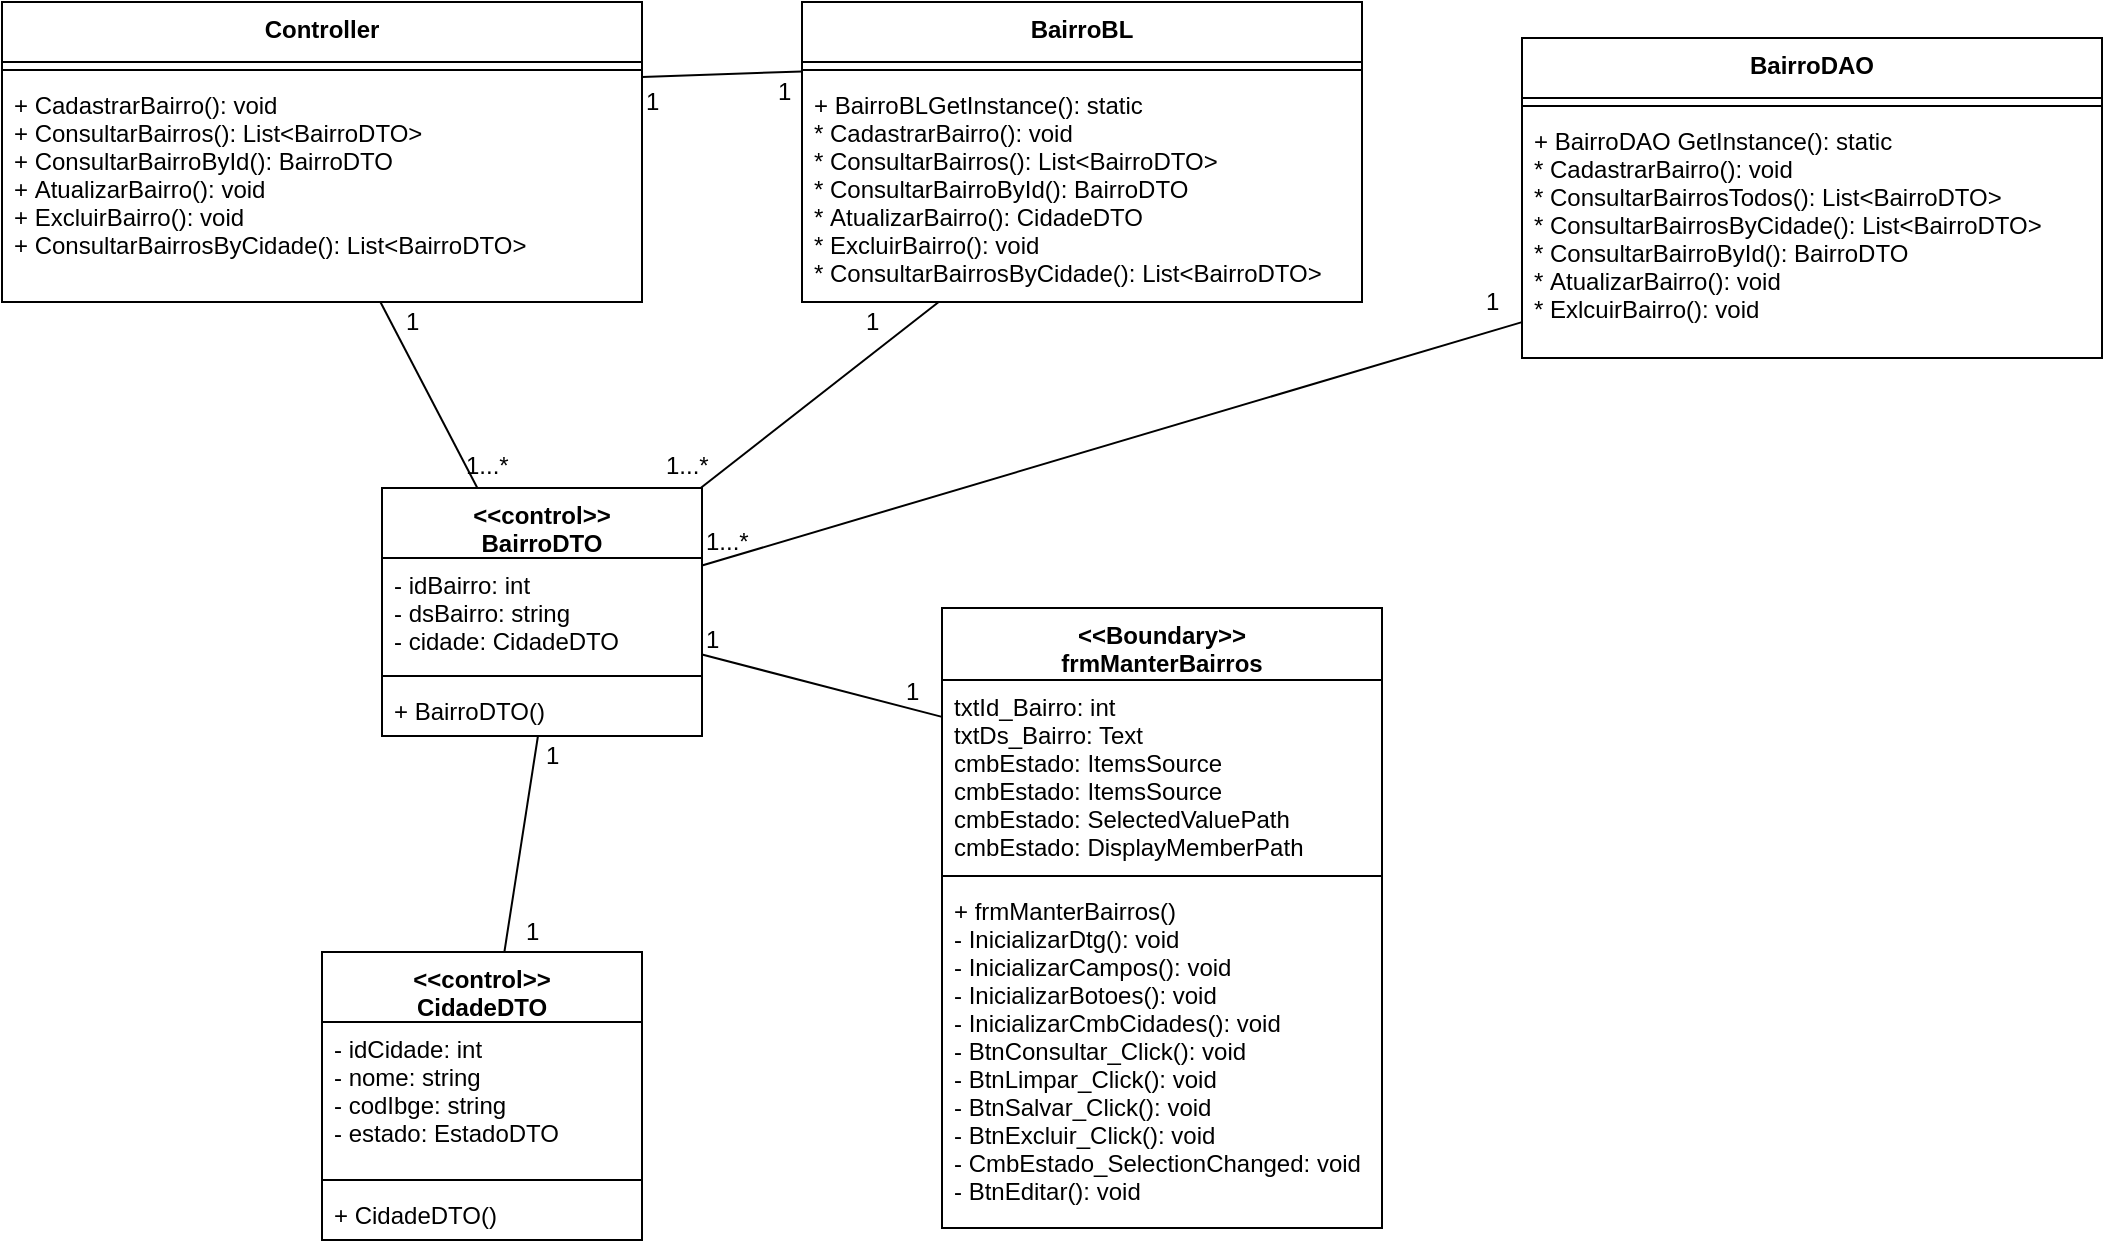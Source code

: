 <mxfile version="11.3.0" type="device" pages="1"><diagram id="92oXycKWPpKpiesMozeW" name="Page-1"><mxGraphModel dx="854" dy="496" grid="1" gridSize="10" guides="1" tooltips="1" connect="1" arrows="1" fold="1" page="1" pageScale="1" pageWidth="827" pageHeight="1169" math="0" shadow="0"><root><mxCell id="0"/><mxCell id="1" parent="0"/><mxCell id="Q87VlIG6u34EgXvb1JgE-1" value="&lt;&lt;Boundary&gt;&gt;&#10;frmManterBairros" style="swimlane;fontStyle=1;align=center;verticalAlign=top;childLayout=stackLayout;horizontal=1;startSize=36;horizontalStack=0;resizeParent=1;resizeParentMax=0;resizeLast=0;collapsible=1;marginBottom=0;" parent="1" vertex="1"><mxGeometry x="780" y="340" width="220" height="310" as="geometry"/></mxCell><mxCell id="Q87VlIG6u34EgXvb1JgE-2" value="txtId_Bairro: int&#10;txtDs_Bairro: Text&#10;cmbEstado: ItemsSource &#10;cmbEstado: ItemsSource &#10;cmbEstado: SelectedValuePath&#10;cmbEstado: DisplayMemberPath" style="text;strokeColor=none;fillColor=none;align=left;verticalAlign=top;spacingLeft=4;spacingRight=4;overflow=hidden;rotatable=0;points=[[0,0.5],[1,0.5]];portConstraint=eastwest;" parent="Q87VlIG6u34EgXvb1JgE-1" vertex="1"><mxGeometry y="36" width="220" height="94" as="geometry"/></mxCell><mxCell id="Q87VlIG6u34EgXvb1JgE-3" value="" style="line;strokeWidth=1;fillColor=none;align=left;verticalAlign=middle;spacingTop=-1;spacingLeft=3;spacingRight=3;rotatable=0;labelPosition=right;points=[];portConstraint=eastwest;" parent="Q87VlIG6u34EgXvb1JgE-1" vertex="1"><mxGeometry y="130" width="220" height="8" as="geometry"/></mxCell><mxCell id="Q87VlIG6u34EgXvb1JgE-4" value="+ frmManterBairros()&#10;- InicializarDtg(): void&#10;- InicializarCampos(): void&#10;- InicializarBotoes(): void&#10;- InicializarCmbCidades(): void&#10;- BtnConsultar_Click(): void&#10;- BtnLimpar_Click(): void&#10;- BtnSalvar_Click(): void&#10;- BtnExcluir_Click(): void&#10;- CmbEstado_SelectionChanged: void&#10;- BtnEditar(): void" style="text;strokeColor=none;fillColor=none;align=left;verticalAlign=top;spacingLeft=4;spacingRight=4;overflow=hidden;rotatable=0;points=[[0,0.5],[1,0.5]];portConstraint=eastwest;" parent="Q87VlIG6u34EgXvb1JgE-1" vertex="1"><mxGeometry y="138" width="220" height="172" as="geometry"/></mxCell><mxCell id="Q87VlIG6u34EgXvb1JgE-5" value="&lt;&lt;control&gt;&gt;&#10;BairroDTO&#10;" style="swimlane;fontStyle=1;align=center;verticalAlign=top;childLayout=stackLayout;horizontal=1;startSize=35;horizontalStack=0;resizeParent=1;resizeParentMax=0;resizeLast=0;collapsible=1;marginBottom=0;" parent="1" vertex="1"><mxGeometry x="500" y="280" width="160" height="124" as="geometry"/></mxCell><mxCell id="Q87VlIG6u34EgXvb1JgE-6" value="- idBairro: int&#10;- dsBairro: string&#10;- cidade: CidadeDTO" style="text;strokeColor=none;fillColor=none;align=left;verticalAlign=top;spacingLeft=4;spacingRight=4;overflow=hidden;rotatable=0;points=[[0,0.5],[1,0.5]];portConstraint=eastwest;" parent="Q87VlIG6u34EgXvb1JgE-5" vertex="1"><mxGeometry y="35" width="160" height="55" as="geometry"/></mxCell><mxCell id="Q87VlIG6u34EgXvb1JgE-7" value="" style="line;strokeWidth=1;fillColor=none;align=left;verticalAlign=middle;spacingTop=-1;spacingLeft=3;spacingRight=3;rotatable=0;labelPosition=right;points=[];portConstraint=eastwest;" parent="Q87VlIG6u34EgXvb1JgE-5" vertex="1"><mxGeometry y="90" width="160" height="8" as="geometry"/></mxCell><mxCell id="Q87VlIG6u34EgXvb1JgE-8" value="+ BairroDTO()" style="text;strokeColor=none;fillColor=none;align=left;verticalAlign=top;spacingLeft=4;spacingRight=4;overflow=hidden;rotatable=0;points=[[0,0.5],[1,0.5]];portConstraint=eastwest;" parent="Q87VlIG6u34EgXvb1JgE-5" vertex="1"><mxGeometry y="98" width="160" height="26" as="geometry"/></mxCell><mxCell id="Q87VlIG6u34EgXvb1JgE-9" value="Controller" style="swimlane;fontStyle=1;align=center;verticalAlign=top;childLayout=stackLayout;horizontal=1;startSize=30;horizontalStack=0;resizeParent=1;resizeParentMax=0;resizeLast=0;collapsible=1;marginBottom=0;" parent="1" vertex="1"><mxGeometry x="310" y="37" width="320" height="150" as="geometry"/></mxCell><mxCell id="Q87VlIG6u34EgXvb1JgE-11" value="" style="line;strokeWidth=1;fillColor=none;align=left;verticalAlign=middle;spacingTop=-1;spacingLeft=3;spacingRight=3;rotatable=0;labelPosition=right;points=[];portConstraint=eastwest;" parent="Q87VlIG6u34EgXvb1JgE-9" vertex="1"><mxGeometry y="30" width="320" height="8" as="geometry"/></mxCell><mxCell id="Q87VlIG6u34EgXvb1JgE-12" value="+ CadastrarBairro(): void&#10;+ ConsultarBairros(): List&lt;BairroDTO&gt;&#10;+ ConsultarBairroById(): BairroDTO&#10;+ AtualizarBairro(): void&#10;+ ExcluirBairro(): void&#10;+ ConsultarBairrosByCidade(): List&lt;BairroDTO&gt; &#10;" style="text;strokeColor=none;fillColor=none;align=left;verticalAlign=top;spacingLeft=4;spacingRight=4;overflow=hidden;rotatable=0;points=[[0,0.5],[1,0.5]];portConstraint=eastwest;" parent="Q87VlIG6u34EgXvb1JgE-9" vertex="1"><mxGeometry y="38" width="320" height="112" as="geometry"/></mxCell><mxCell id="Q87VlIG6u34EgXvb1JgE-13" value="BairroBL" style="swimlane;fontStyle=1;align=center;verticalAlign=top;childLayout=stackLayout;horizontal=1;startSize=30;horizontalStack=0;resizeParent=1;resizeParentMax=0;resizeLast=0;collapsible=1;marginBottom=0;" parent="1" vertex="1"><mxGeometry x="710" y="37" width="280" height="150" as="geometry"/></mxCell><mxCell id="Q87VlIG6u34EgXvb1JgE-15" value="" style="line;strokeWidth=1;fillColor=none;align=left;verticalAlign=middle;spacingTop=-1;spacingLeft=3;spacingRight=3;rotatable=0;labelPosition=right;points=[];portConstraint=eastwest;" parent="Q87VlIG6u34EgXvb1JgE-13" vertex="1"><mxGeometry y="30" width="280" height="8" as="geometry"/></mxCell><mxCell id="Q87VlIG6u34EgXvb1JgE-16" value="+ BairroBLGetInstance(): static&#10;* CadastrarBairro(): void&#10;* ConsultarBairros(): List&lt;BairroDTO&gt;&#10;* ConsultarBairroById(): BairroDTO&#10;* AtualizarBairro(): CidadeDTO&#10;* ExcluirBairro(): void&#10;* ConsultarBairrosByCidade(): List&lt;BairroDTO&gt;" style="text;strokeColor=none;fillColor=none;align=left;verticalAlign=top;spacingLeft=4;spacingRight=4;overflow=hidden;rotatable=0;points=[[0,0.5],[1,0.5]];portConstraint=eastwest;" parent="Q87VlIG6u34EgXvb1JgE-13" vertex="1"><mxGeometry y="38" width="280" height="112" as="geometry"/></mxCell><mxCell id="Q87VlIG6u34EgXvb1JgE-17" value="BairroDAO" style="swimlane;fontStyle=1;align=center;verticalAlign=top;childLayout=stackLayout;horizontal=1;startSize=30;horizontalStack=0;resizeParent=1;resizeParentMax=0;resizeLast=0;collapsible=1;marginBottom=0;" parent="1" vertex="1"><mxGeometry x="1070" y="55" width="290" height="160" as="geometry"/></mxCell><mxCell id="Q87VlIG6u34EgXvb1JgE-19" value="" style="line;strokeWidth=1;fillColor=none;align=left;verticalAlign=middle;spacingTop=-1;spacingLeft=3;spacingRight=3;rotatable=0;labelPosition=right;points=[];portConstraint=eastwest;" parent="Q87VlIG6u34EgXvb1JgE-17" vertex="1"><mxGeometry y="30" width="290" height="8" as="geometry"/></mxCell><mxCell id="Q87VlIG6u34EgXvb1JgE-20" value="+ BairroDAO GetInstance(): static&#10;* CadastrarBairro(): void&#10;* ConsultarBairrosTodos(): List&lt;BairroDTO&gt;&#10;* ConsultarBairrosByCidade(): List&lt;BairroDTO&gt;&#10;* ConsultarBairroById(): BairroDTO&#10;* AtualizarBairro(): void&#10;* ExlcuirBairro(): void " style="text;strokeColor=none;fillColor=none;align=left;verticalAlign=top;spacingLeft=4;spacingRight=4;overflow=hidden;rotatable=0;points=[[0,0.5],[1,0.5]];portConstraint=eastwest;" parent="Q87VlIG6u34EgXvb1JgE-17" vertex="1"><mxGeometry y="38" width="290" height="122" as="geometry"/></mxCell><mxCell id="Q87VlIG6u34EgXvb1JgE-24" value="" style="endArrow=none;html=1;" parent="1" source="Q87VlIG6u34EgXvb1JgE-30" target="Q87VlIG6u34EgXvb1JgE-8" edge="1"><mxGeometry width="50" height="50" relative="1" as="geometry"><mxPoint x="559.939" y="500" as="sourcePoint"/><mxPoint x="400" y="420" as="targetPoint"/></mxGeometry></mxCell><mxCell id="Q87VlIG6u34EgXvb1JgE-25" value="" style="endArrow=none;html=1;" parent="1" source="Q87VlIG6u34EgXvb1JgE-6" target="Q87VlIG6u34EgXvb1JgE-2" edge="1"><mxGeometry width="50" height="50" relative="1" as="geometry"><mxPoint x="660" y="310" as="sourcePoint"/><mxPoint x="710" y="260" as="targetPoint"/></mxGeometry></mxCell><mxCell id="Q87VlIG6u34EgXvb1JgE-26" value="" style="endArrow=none;html=1;" parent="1" source="Q87VlIG6u34EgXvb1JgE-5" target="Q87VlIG6u34EgXvb1JgE-12" edge="1"><mxGeometry width="50" height="50" relative="1" as="geometry"><mxPoint x="549.829" y="248.5" as="sourcePoint"/><mxPoint x="565.773" y="172.5" as="targetPoint"/></mxGeometry></mxCell><mxCell id="Q87VlIG6u34EgXvb1JgE-27" value="" style="endArrow=none;html=1;exitX=1;exitY=0.25;exitDx=0;exitDy=0;" parent="1" source="Q87VlIG6u34EgXvb1JgE-9" edge="1"><mxGeometry width="50" height="50" relative="1" as="geometry"><mxPoint x="651.829" y="179" as="sourcePoint"/><mxPoint x="710" y="71.727" as="targetPoint"/></mxGeometry></mxCell><mxCell id="Q87VlIG6u34EgXvb1JgE-28" value="" style="endArrow=none;html=1;" parent="1" source="Q87VlIG6u34EgXvb1JgE-5" target="Q87VlIG6u34EgXvb1JgE-16" edge="1"><mxGeometry width="50" height="50" relative="1" as="geometry"><mxPoint x="618.857" y="294" as="sourcePoint"/><mxPoint x="824.286" y="247" as="targetPoint"/></mxGeometry></mxCell><mxCell id="Q87VlIG6u34EgXvb1JgE-29" value="" style="endArrow=none;html=1;" parent="1" source="Q87VlIG6u34EgXvb1JgE-6" target="Q87VlIG6u34EgXvb1JgE-20" edge="1"><mxGeometry width="50" height="50" relative="1" as="geometry"><mxPoint x="670" y="308.37" as="sourcePoint"/><mxPoint x="776.464" y="237" as="targetPoint"/></mxGeometry></mxCell><mxCell id="Q87VlIG6u34EgXvb1JgE-30" value="&lt;&lt;control&gt;&gt;&#10;CidadeDTO&#10;" style="swimlane;fontStyle=1;align=center;verticalAlign=top;childLayout=stackLayout;horizontal=1;startSize=35;horizontalStack=0;resizeParent=1;resizeParentMax=0;resizeLast=0;collapsible=1;marginBottom=0;" parent="1" vertex="1"><mxGeometry x="470" y="512" width="160" height="144" as="geometry"/></mxCell><mxCell id="Q87VlIG6u34EgXvb1JgE-31" value="- idCidade: int&#10;- nome: string&#10;- codIbge: string&#10;- estado: EstadoDTO " style="text;strokeColor=none;fillColor=none;align=left;verticalAlign=top;spacingLeft=4;spacingRight=4;overflow=hidden;rotatable=0;points=[[0,0.5],[1,0.5]];portConstraint=eastwest;" parent="Q87VlIG6u34EgXvb1JgE-30" vertex="1"><mxGeometry y="35" width="160" height="75" as="geometry"/></mxCell><mxCell id="Q87VlIG6u34EgXvb1JgE-32" value="" style="line;strokeWidth=1;fillColor=none;align=left;verticalAlign=middle;spacingTop=-1;spacingLeft=3;spacingRight=3;rotatable=0;labelPosition=right;points=[];portConstraint=eastwest;" parent="Q87VlIG6u34EgXvb1JgE-30" vertex="1"><mxGeometry y="110" width="160" height="8" as="geometry"/></mxCell><mxCell id="Q87VlIG6u34EgXvb1JgE-33" value="+ CidadeDTO()" style="text;strokeColor=none;fillColor=none;align=left;verticalAlign=top;spacingLeft=4;spacingRight=4;overflow=hidden;rotatable=0;points=[[0,0.5],[1,0.5]];portConstraint=eastwest;" parent="Q87VlIG6u34EgXvb1JgE-30" vertex="1"><mxGeometry y="118" width="160" height="26" as="geometry"/></mxCell><mxCell id="Lb3ouwIiLQNFL0JlZXSU-1" value="1...*" style="text;html=1;resizable=0;points=[];autosize=1;align=left;verticalAlign=top;spacingTop=-4;" parent="1" vertex="1"><mxGeometry x="540" y="259" width="40" height="20" as="geometry"/></mxCell><mxCell id="Lb3ouwIiLQNFL0JlZXSU-2" value="1" style="text;html=1;resizable=0;points=[];autosize=1;align=left;verticalAlign=top;spacingTop=-4;" parent="1" vertex="1"><mxGeometry x="510" y="187" width="20" height="20" as="geometry"/></mxCell><mxCell id="Lb3ouwIiLQNFL0JlZXSU-3" value="1" style="text;html=1;resizable=0;points=[];autosize=1;align=left;verticalAlign=top;spacingTop=-4;" parent="1" vertex="1"><mxGeometry x="630" y="77" width="20" height="20" as="geometry"/></mxCell><mxCell id="Lb3ouwIiLQNFL0JlZXSU-4" value="1" style="text;html=1;resizable=0;points=[];autosize=1;align=left;verticalAlign=top;spacingTop=-4;" parent="1" vertex="1"><mxGeometry x="696" y="72" width="20" height="20" as="geometry"/></mxCell><mxCell id="Lb3ouwIiLQNFL0JlZXSU-6" value="1...*" style="text;html=1;resizable=0;points=[];autosize=1;align=left;verticalAlign=top;spacingTop=-4;" parent="1" vertex="1"><mxGeometry x="640" y="259" width="40" height="20" as="geometry"/></mxCell><mxCell id="Lb3ouwIiLQNFL0JlZXSU-7" value="1" style="text;html=1;resizable=0;points=[];autosize=1;align=left;verticalAlign=top;spacingTop=-4;" parent="1" vertex="1"><mxGeometry x="740" y="187" width="20" height="20" as="geometry"/></mxCell><mxCell id="Lb3ouwIiLQNFL0JlZXSU-8" value="1" style="text;html=1;resizable=0;points=[];autosize=1;align=left;verticalAlign=top;spacingTop=-4;" parent="1" vertex="1"><mxGeometry x="1050" y="177" width="20" height="20" as="geometry"/></mxCell><mxCell id="Lb3ouwIiLQNFL0JlZXSU-9" value="1...*" style="text;html=1;resizable=0;points=[];autosize=1;align=left;verticalAlign=top;spacingTop=-4;" parent="1" vertex="1"><mxGeometry x="660" y="297" width="40" height="20" as="geometry"/></mxCell><mxCell id="Lb3ouwIiLQNFL0JlZXSU-10" value="1" style="text;html=1;resizable=0;points=[];autosize=1;align=left;verticalAlign=top;spacingTop=-4;" parent="1" vertex="1"><mxGeometry x="760" y="372" width="20" height="20" as="geometry"/></mxCell><mxCell id="Lb3ouwIiLQNFL0JlZXSU-11" value="1" style="text;html=1;resizable=0;points=[];autosize=1;align=left;verticalAlign=top;spacingTop=-4;" parent="1" vertex="1"><mxGeometry x="660" y="346" width="20" height="20" as="geometry"/></mxCell><mxCell id="Lb3ouwIiLQNFL0JlZXSU-12" value="1" style="text;html=1;resizable=0;points=[];autosize=1;align=left;verticalAlign=top;spacingTop=-4;" parent="1" vertex="1"><mxGeometry x="580" y="404" width="20" height="20" as="geometry"/></mxCell><mxCell id="Lb3ouwIiLQNFL0JlZXSU-13" value="1" style="text;html=1;resizable=0;points=[];autosize=1;align=left;verticalAlign=top;spacingTop=-4;" parent="1" vertex="1"><mxGeometry x="570" y="492" width="20" height="20" as="geometry"/></mxCell></root></mxGraphModel></diagram></mxfile>